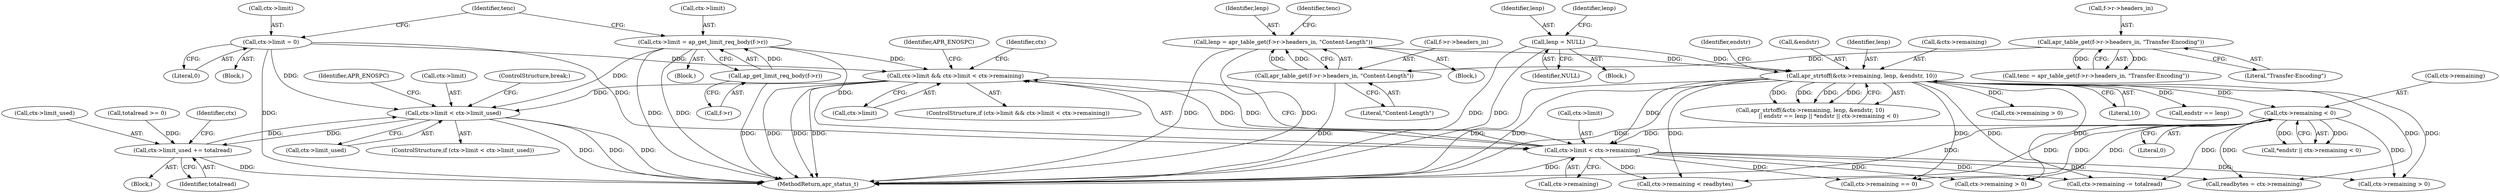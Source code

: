 digraph "0_httpd_e427c41257957b57036d5a549b260b6185d1dd73@API" {
"1000327" [label="(Call,ctx->limit && ctx->limit < ctx->remaining)"];
"1000209" [label="(Call,ctx->limit = ap_get_limit_req_body(f->r))"];
"1000213" [label="(Call,ap_get_limit_req_body(f->r))"];
"1000331" [label="(Call,ctx->limit < ctx->remaining)"];
"1000219" [label="(Call,ctx->limit = 0)"];
"1000297" [label="(Call,apr_strtoff(&ctx->remaining, lenp, &endstr, 10))"];
"1000283" [label="(Call,lenp = NULL)"];
"1000233" [label="(Call,lenp = apr_table_get(f->r->headers_in, \"Content-Length\"))"];
"1000235" [label="(Call,apr_table_get(f->r->headers_in, \"Content-Length\"))"];
"1000226" [label="(Call,apr_table_get(f->r->headers_in, \"Transfer-Encoding\"))"];
"1000313" [label="(Call,ctx->remaining < 0)"];
"1000854" [label="(Call,ctx->limit < ctx->limit_used)"];
"1000848" [label="(Call,ctx->limit_used += totalread)"];
"1000858" [label="(Call,ctx->limit_used)"];
"1000234" [label="(Identifier,lenp)"];
"1000227" [label="(Call,f->r->headers_in)"];
"1000283" [label="(Call,lenp = NULL)"];
"1000214" [label="(Call,f->r)"];
"1000305" [label="(Literal,10)"];
"1000308" [label="(Identifier,endstr)"];
"1000307" [label="(Call,endstr == lenp)"];
"1000855" [label="(Call,ctx->limit)"];
"1000303" [label="(Call,&endstr)"];
"1000219" [label="(Call,ctx->limit = 0)"];
"1000693" [label="(Call,readbytes = ctx->remaining)"];
"1000213" [label="(Call,ap_get_limit_req_body(f->r))"];
"1000741" [label="(Call,ctx->remaining > 0)"];
"1000287" [label="(Identifier,lenp)"];
"1000687" [label="(Call,ctx->remaining < readbytes)"];
"1000208" [label="(Block,)"];
"1000327" [label="(Call,ctx->limit && ctx->limit < ctx->remaining)"];
"1000317" [label="(Literal,0)"];
"1000224" [label="(Call,tenc = apr_table_get(f->r->headers_in, \"Transfer-Encoding\"))"];
"1000233" [label="(Call,lenp = apr_table_get(f->r->headers_in, \"Content-Length\"))"];
"1000340" [label="(Identifier,APR_ENOSPC)"];
"1000302" [label="(Identifier,lenp)"];
"1000854" [label="(Call,ctx->limit < ctx->limit_used)"];
"1000332" [label="(Call,ctx->limit)"];
"1000241" [label="(Literal,\"Content-Length\")"];
"1000232" [label="(Literal,\"Transfer-Encoding\")"];
"1000178" [label="(Block,)"];
"1000821" [label="(Call,ctx->remaining == 0)"];
"1000243" [label="(Identifier,tenc)"];
"1000210" [label="(Call,ctx->limit)"];
"1000218" [label="(Block,)"];
"1000223" [label="(Literal,0)"];
"1000296" [label="(Call,apr_strtoff(&ctx->remaining, lenp, &endstr, 10)\n                     || endstr == lenp || *endstr || ctx->remaining < 0)"];
"1000762" [label="(Call,totalread >= 0)"];
"1000388" [label="(Call,ctx->remaining > 0)"];
"1000284" [label="(Identifier,lenp)"];
"1000335" [label="(Call,ctx->remaining)"];
"1000313" [label="(Call,ctx->remaining < 0)"];
"1000310" [label="(Call,*endstr || ctx->remaining < 0)"];
"1000331" [label="(Call,ctx->limit < ctx->remaining)"];
"1000297" [label="(Call,apr_strtoff(&ctx->remaining, lenp, &endstr, 10))"];
"1000847" [label="(Block,)"];
"1000864" [label="(ControlStructure,break;)"];
"1000848" [label="(Call,ctx->limit_used += totalread)"];
"1000345" [label="(Identifier,ctx)"];
"1000856" [label="(Identifier,ctx)"];
"1000328" [label="(Call,ctx->limit)"];
"1000220" [label="(Call,ctx->limit)"];
"1000772" [label="(Call,ctx->remaining -= totalread)"];
"1000298" [label="(Call,&ctx->remaining)"];
"1000326" [label="(ControlStructure,if (ctx->limit && ctx->limit < ctx->remaining))"];
"1000778" [label="(Call,ctx->remaining > 0)"];
"1000209" [label="(Call,ctx->limit = ap_get_limit_req_body(f->r))"];
"1000225" [label="(Identifier,tenc)"];
"1000226" [label="(Call,apr_table_get(f->r->headers_in, \"Transfer-Encoding\"))"];
"1000314" [label="(Call,ctx->remaining)"];
"1000236" [label="(Call,f->r->headers_in)"];
"1000852" [label="(Identifier,totalread)"];
"1000244" [label="(Block,)"];
"1000908" [label="(MethodReturn,apr_status_t)"];
"1000285" [label="(Identifier,NULL)"];
"1000235" [label="(Call,apr_table_get(f->r->headers_in, \"Content-Length\"))"];
"1000853" [label="(ControlStructure,if (ctx->limit < ctx->limit_used))"];
"1000863" [label="(Identifier,APR_ENOSPC)"];
"1000849" [label="(Call,ctx->limit_used)"];
"1000327" -> "1000326"  [label="AST: "];
"1000327" -> "1000328"  [label="CFG: "];
"1000327" -> "1000331"  [label="CFG: "];
"1000328" -> "1000327"  [label="AST: "];
"1000331" -> "1000327"  [label="AST: "];
"1000340" -> "1000327"  [label="CFG: "];
"1000345" -> "1000327"  [label="CFG: "];
"1000327" -> "1000908"  [label="DDG: "];
"1000327" -> "1000908"  [label="DDG: "];
"1000327" -> "1000908"  [label="DDG: "];
"1000209" -> "1000327"  [label="DDG: "];
"1000331" -> "1000327"  [label="DDG: "];
"1000331" -> "1000327"  [label="DDG: "];
"1000219" -> "1000327"  [label="DDG: "];
"1000327" -> "1000854"  [label="DDG: "];
"1000209" -> "1000208"  [label="AST: "];
"1000209" -> "1000213"  [label="CFG: "];
"1000210" -> "1000209"  [label="AST: "];
"1000213" -> "1000209"  [label="AST: "];
"1000225" -> "1000209"  [label="CFG: "];
"1000209" -> "1000908"  [label="DDG: "];
"1000209" -> "1000908"  [label="DDG: "];
"1000213" -> "1000209"  [label="DDG: "];
"1000209" -> "1000331"  [label="DDG: "];
"1000209" -> "1000854"  [label="DDG: "];
"1000213" -> "1000214"  [label="CFG: "];
"1000214" -> "1000213"  [label="AST: "];
"1000213" -> "1000908"  [label="DDG: "];
"1000331" -> "1000335"  [label="CFG: "];
"1000332" -> "1000331"  [label="AST: "];
"1000335" -> "1000331"  [label="AST: "];
"1000331" -> "1000908"  [label="DDG: "];
"1000219" -> "1000331"  [label="DDG: "];
"1000297" -> "1000331"  [label="DDG: "];
"1000313" -> "1000331"  [label="DDG: "];
"1000331" -> "1000388"  [label="DDG: "];
"1000331" -> "1000687"  [label="DDG: "];
"1000331" -> "1000693"  [label="DDG: "];
"1000331" -> "1000741"  [label="DDG: "];
"1000331" -> "1000772"  [label="DDG: "];
"1000331" -> "1000821"  [label="DDG: "];
"1000219" -> "1000218"  [label="AST: "];
"1000219" -> "1000223"  [label="CFG: "];
"1000220" -> "1000219"  [label="AST: "];
"1000223" -> "1000219"  [label="AST: "];
"1000225" -> "1000219"  [label="CFG: "];
"1000219" -> "1000908"  [label="DDG: "];
"1000219" -> "1000854"  [label="DDG: "];
"1000297" -> "1000296"  [label="AST: "];
"1000297" -> "1000305"  [label="CFG: "];
"1000298" -> "1000297"  [label="AST: "];
"1000302" -> "1000297"  [label="AST: "];
"1000303" -> "1000297"  [label="AST: "];
"1000305" -> "1000297"  [label="AST: "];
"1000308" -> "1000297"  [label="CFG: "];
"1000296" -> "1000297"  [label="CFG: "];
"1000297" -> "1000908"  [label="DDG: "];
"1000297" -> "1000908"  [label="DDG: "];
"1000297" -> "1000908"  [label="DDG: "];
"1000297" -> "1000296"  [label="DDG: "];
"1000297" -> "1000296"  [label="DDG: "];
"1000297" -> "1000296"  [label="DDG: "];
"1000297" -> "1000296"  [label="DDG: "];
"1000283" -> "1000297"  [label="DDG: "];
"1000233" -> "1000297"  [label="DDG: "];
"1000297" -> "1000307"  [label="DDG: "];
"1000297" -> "1000313"  [label="DDG: "];
"1000297" -> "1000388"  [label="DDG: "];
"1000297" -> "1000687"  [label="DDG: "];
"1000297" -> "1000693"  [label="DDG: "];
"1000297" -> "1000741"  [label="DDG: "];
"1000297" -> "1000772"  [label="DDG: "];
"1000297" -> "1000778"  [label="DDG: "];
"1000297" -> "1000821"  [label="DDG: "];
"1000283" -> "1000244"  [label="AST: "];
"1000283" -> "1000285"  [label="CFG: "];
"1000284" -> "1000283"  [label="AST: "];
"1000285" -> "1000283"  [label="AST: "];
"1000287" -> "1000283"  [label="CFG: "];
"1000283" -> "1000908"  [label="DDG: "];
"1000283" -> "1000908"  [label="DDG: "];
"1000233" -> "1000178"  [label="AST: "];
"1000233" -> "1000235"  [label="CFG: "];
"1000234" -> "1000233"  [label="AST: "];
"1000235" -> "1000233"  [label="AST: "];
"1000243" -> "1000233"  [label="CFG: "];
"1000233" -> "1000908"  [label="DDG: "];
"1000233" -> "1000908"  [label="DDG: "];
"1000235" -> "1000233"  [label="DDG: "];
"1000235" -> "1000233"  [label="DDG: "];
"1000235" -> "1000241"  [label="CFG: "];
"1000236" -> "1000235"  [label="AST: "];
"1000241" -> "1000235"  [label="AST: "];
"1000235" -> "1000908"  [label="DDG: "];
"1000226" -> "1000235"  [label="DDG: "];
"1000226" -> "1000224"  [label="AST: "];
"1000226" -> "1000232"  [label="CFG: "];
"1000227" -> "1000226"  [label="AST: "];
"1000232" -> "1000226"  [label="AST: "];
"1000224" -> "1000226"  [label="CFG: "];
"1000226" -> "1000224"  [label="DDG: "];
"1000226" -> "1000224"  [label="DDG: "];
"1000313" -> "1000310"  [label="AST: "];
"1000313" -> "1000317"  [label="CFG: "];
"1000314" -> "1000313"  [label="AST: "];
"1000317" -> "1000313"  [label="AST: "];
"1000310" -> "1000313"  [label="CFG: "];
"1000313" -> "1000908"  [label="DDG: "];
"1000313" -> "1000310"  [label="DDG: "];
"1000313" -> "1000310"  [label="DDG: "];
"1000313" -> "1000388"  [label="DDG: "];
"1000313" -> "1000687"  [label="DDG: "];
"1000313" -> "1000693"  [label="DDG: "];
"1000313" -> "1000741"  [label="DDG: "];
"1000313" -> "1000772"  [label="DDG: "];
"1000313" -> "1000821"  [label="DDG: "];
"1000854" -> "1000853"  [label="AST: "];
"1000854" -> "1000858"  [label="CFG: "];
"1000855" -> "1000854"  [label="AST: "];
"1000858" -> "1000854"  [label="AST: "];
"1000863" -> "1000854"  [label="CFG: "];
"1000864" -> "1000854"  [label="CFG: "];
"1000854" -> "1000908"  [label="DDG: "];
"1000854" -> "1000908"  [label="DDG: "];
"1000854" -> "1000908"  [label="DDG: "];
"1000854" -> "1000848"  [label="DDG: "];
"1000848" -> "1000854"  [label="DDG: "];
"1000848" -> "1000847"  [label="AST: "];
"1000848" -> "1000852"  [label="CFG: "];
"1000849" -> "1000848"  [label="AST: "];
"1000852" -> "1000848"  [label="AST: "];
"1000856" -> "1000848"  [label="CFG: "];
"1000848" -> "1000908"  [label="DDG: "];
"1000762" -> "1000848"  [label="DDG: "];
}
